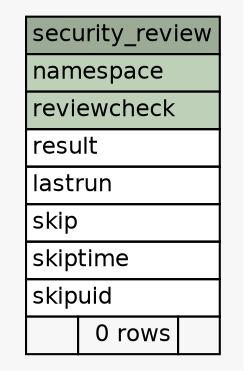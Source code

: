 // dot 2.30.1 on Mac OS X 10.8.3
// SchemaSpy rev 590
digraph "security_review" {
  graph [
    rankdir="RL"
    bgcolor="#f7f7f7"
    nodesep="0.18"
    ranksep="0.46"
    fontname="Helvetica"
    fontsize="11"
  ];
  node [
    fontname="Helvetica"
    fontsize="11"
    shape="plaintext"
  ];
  edge [
    arrowsize="0.8"
  ];
  "security_review" [
    label=<
    <TABLE BORDER="0" CELLBORDER="1" CELLSPACING="0" BGCOLOR="#ffffff">
      <TR><TD COLSPAN="3" BGCOLOR="#9bab96" ALIGN="CENTER">security_review</TD></TR>
      <TR><TD PORT="namespace" COLSPAN="3" BGCOLOR="#bed1b8" ALIGN="LEFT">namespace</TD></TR>
      <TR><TD PORT="reviewcheck" COLSPAN="3" BGCOLOR="#bed1b8" ALIGN="LEFT">reviewcheck</TD></TR>
      <TR><TD PORT="result" COLSPAN="3" ALIGN="LEFT">result</TD></TR>
      <TR><TD PORT="lastrun" COLSPAN="3" ALIGN="LEFT">lastrun</TD></TR>
      <TR><TD PORT="skip" COLSPAN="3" ALIGN="LEFT">skip</TD></TR>
      <TR><TD PORT="skiptime" COLSPAN="3" ALIGN="LEFT">skiptime</TD></TR>
      <TR><TD PORT="skipuid" COLSPAN="3" ALIGN="LEFT">skipuid</TD></TR>
      <TR><TD ALIGN="LEFT" BGCOLOR="#f7f7f7">  </TD><TD ALIGN="RIGHT" BGCOLOR="#f7f7f7">0 rows</TD><TD ALIGN="RIGHT" BGCOLOR="#f7f7f7">  </TD></TR>
    </TABLE>>
    URL="tables/security_review.html"
    tooltip="security_review"
  ];
}
